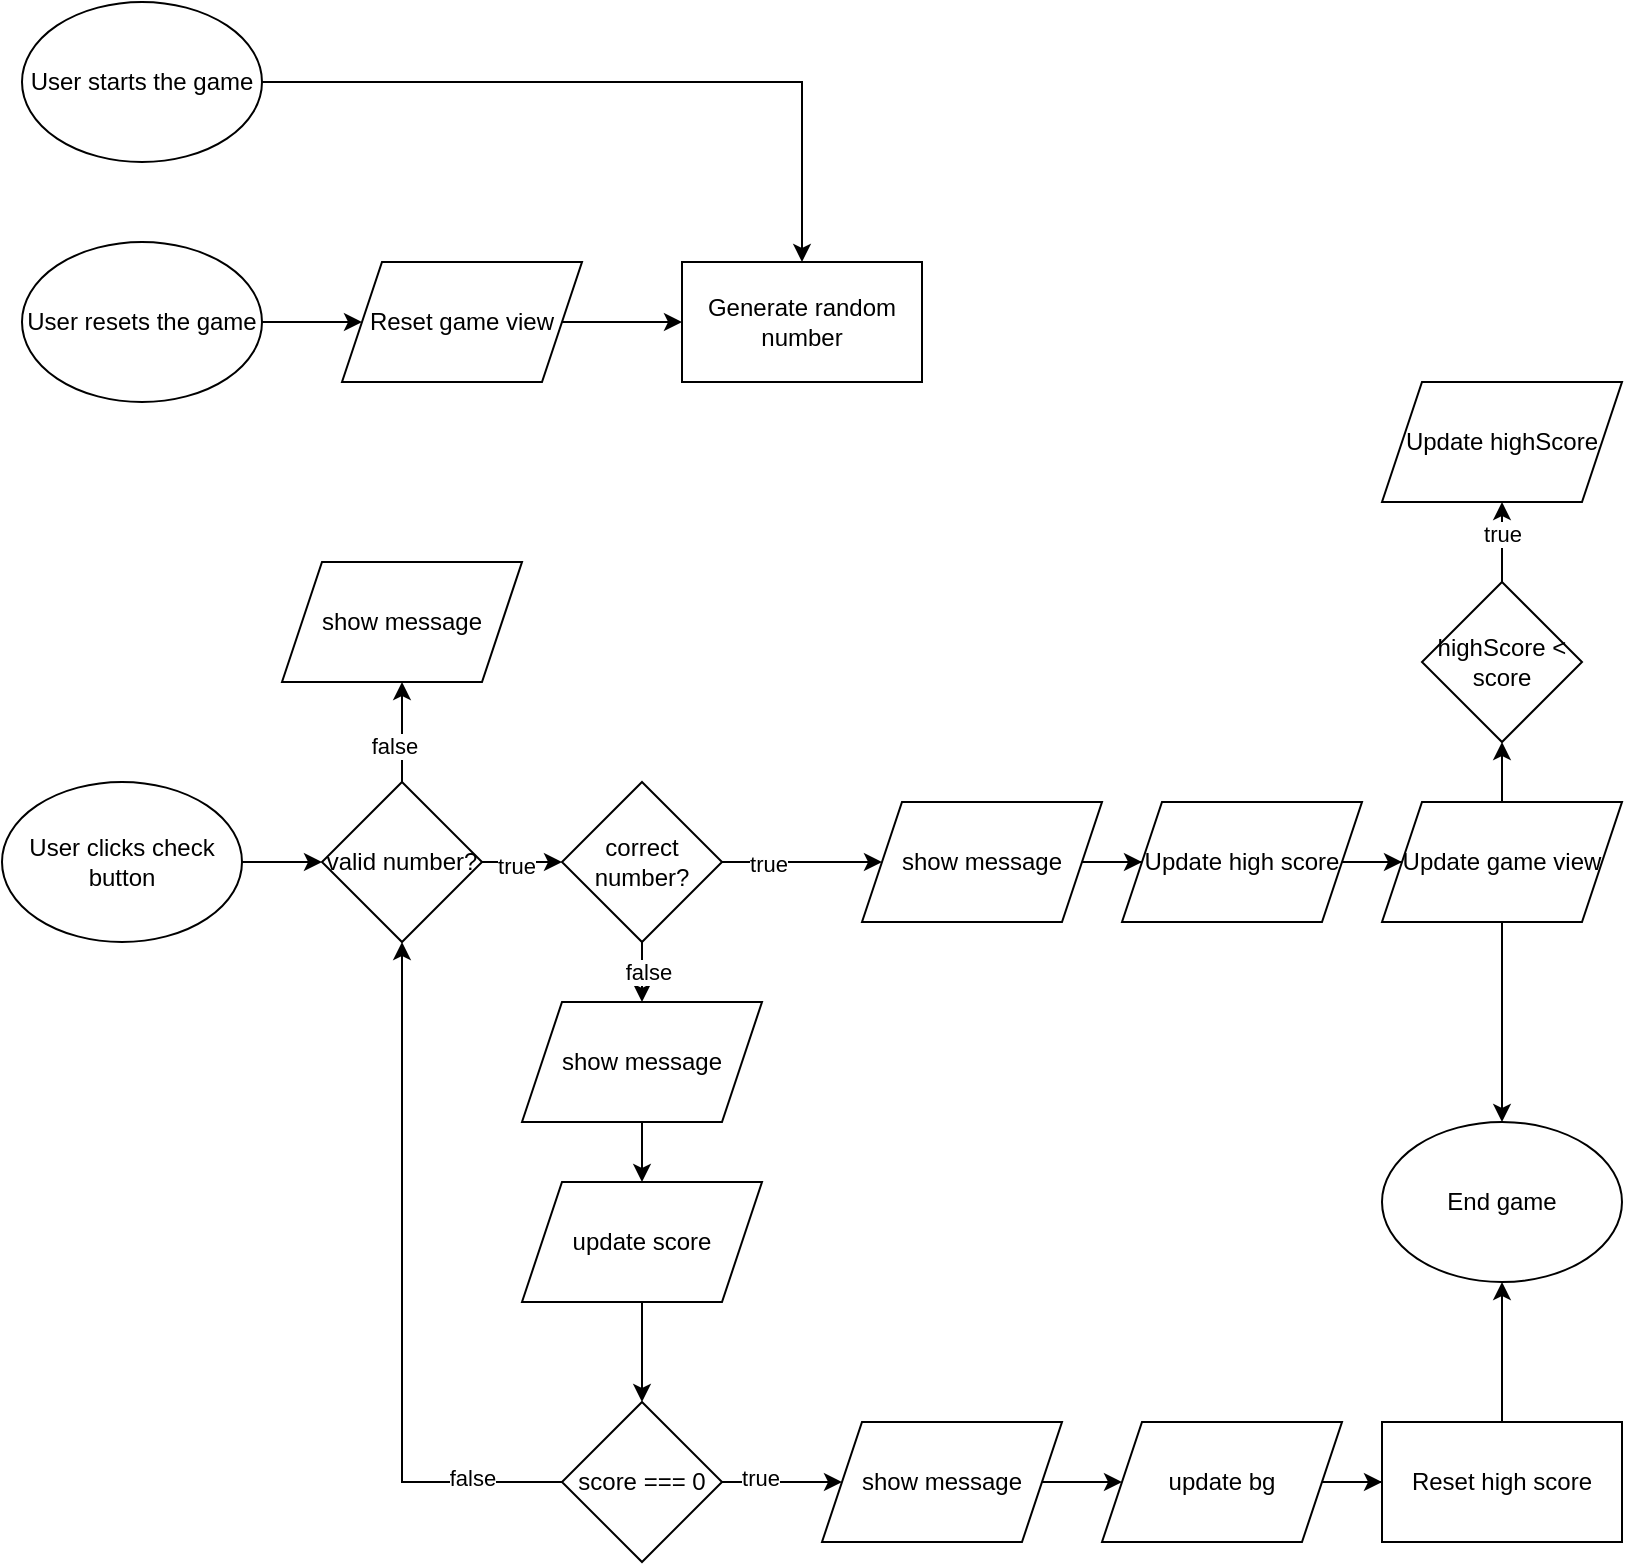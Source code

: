 <mxfile version="24.7.8">
  <diagram name="Page-1" id="ry-0UrD9oOxQ1N0eQPwg">
    <mxGraphModel dx="1032" dy="501" grid="1" gridSize="10" guides="1" tooltips="1" connect="1" arrows="1" fold="1" page="1" pageScale="1" pageWidth="850" pageHeight="1100" math="0" shadow="0">
      <root>
        <mxCell id="0" />
        <mxCell id="1" parent="0" />
        <mxCell id="RVpel039Ku4GZwq5dZyQ-8" style="edgeStyle=orthogonalEdgeStyle;rounded=0;orthogonalLoop=1;jettySize=auto;html=1;entryX=0.5;entryY=0;entryDx=0;entryDy=0;" edge="1" parent="1" source="RVpel039Ku4GZwq5dZyQ-1" target="RVpel039Ku4GZwq5dZyQ-6">
          <mxGeometry relative="1" as="geometry" />
        </mxCell>
        <mxCell id="RVpel039Ku4GZwq5dZyQ-1" value="User starts the game" style="ellipse;whiteSpace=wrap;html=1;" vertex="1" parent="1">
          <mxGeometry x="20" y="30" width="120" height="80" as="geometry" />
        </mxCell>
        <mxCell id="RVpel039Ku4GZwq5dZyQ-5" style="edgeStyle=orthogonalEdgeStyle;rounded=0;orthogonalLoop=1;jettySize=auto;html=1;entryX=0;entryY=0.5;entryDx=0;entryDy=0;" edge="1" parent="1" source="RVpel039Ku4GZwq5dZyQ-2" target="RVpel039Ku4GZwq5dZyQ-4">
          <mxGeometry relative="1" as="geometry" />
        </mxCell>
        <mxCell id="RVpel039Ku4GZwq5dZyQ-2" value="User resets the game" style="ellipse;whiteSpace=wrap;html=1;" vertex="1" parent="1">
          <mxGeometry x="20" y="150" width="120" height="80" as="geometry" />
        </mxCell>
        <mxCell id="RVpel039Ku4GZwq5dZyQ-14" value="" style="edgeStyle=orthogonalEdgeStyle;rounded=0;orthogonalLoop=1;jettySize=auto;html=1;" edge="1" parent="1" source="RVpel039Ku4GZwq5dZyQ-3" target="RVpel039Ku4GZwq5dZyQ-13">
          <mxGeometry relative="1" as="geometry" />
        </mxCell>
        <mxCell id="RVpel039Ku4GZwq5dZyQ-3" value="User clicks check button" style="ellipse;whiteSpace=wrap;html=1;" vertex="1" parent="1">
          <mxGeometry x="10" y="420" width="120" height="80" as="geometry" />
        </mxCell>
        <mxCell id="RVpel039Ku4GZwq5dZyQ-7" value="" style="edgeStyle=orthogonalEdgeStyle;rounded=0;orthogonalLoop=1;jettySize=auto;html=1;" edge="1" parent="1" source="RVpel039Ku4GZwq5dZyQ-4" target="RVpel039Ku4GZwq5dZyQ-6">
          <mxGeometry relative="1" as="geometry" />
        </mxCell>
        <mxCell id="RVpel039Ku4GZwq5dZyQ-4" value="Reset game view" style="shape=parallelogram;perimeter=parallelogramPerimeter;whiteSpace=wrap;html=1;fixedSize=1;" vertex="1" parent="1">
          <mxGeometry x="180" y="160" width="120" height="60" as="geometry" />
        </mxCell>
        <mxCell id="RVpel039Ku4GZwq5dZyQ-6" value="Generate random number" style="whiteSpace=wrap;html=1;" vertex="1" parent="1">
          <mxGeometry x="350" y="160" width="120" height="60" as="geometry" />
        </mxCell>
        <mxCell id="RVpel039Ku4GZwq5dZyQ-16" style="edgeStyle=orthogonalEdgeStyle;rounded=0;orthogonalLoop=1;jettySize=auto;html=1;" edge="1" parent="1" source="RVpel039Ku4GZwq5dZyQ-13" target="RVpel039Ku4GZwq5dZyQ-15">
          <mxGeometry relative="1" as="geometry" />
        </mxCell>
        <mxCell id="RVpel039Ku4GZwq5dZyQ-17" value="false" style="edgeLabel;html=1;align=center;verticalAlign=middle;resizable=0;points=[];" vertex="1" connectable="0" parent="RVpel039Ku4GZwq5dZyQ-16">
          <mxGeometry x="-0.257" y="4" relative="1" as="geometry">
            <mxPoint as="offset" />
          </mxGeometry>
        </mxCell>
        <mxCell id="RVpel039Ku4GZwq5dZyQ-60" value="" style="edgeStyle=orthogonalEdgeStyle;rounded=0;orthogonalLoop=1;jettySize=auto;html=1;" edge="1" parent="1" source="RVpel039Ku4GZwq5dZyQ-13" target="RVpel039Ku4GZwq5dZyQ-59">
          <mxGeometry relative="1" as="geometry" />
        </mxCell>
        <mxCell id="RVpel039Ku4GZwq5dZyQ-112" value="true" style="edgeLabel;html=1;align=center;verticalAlign=middle;resizable=0;points=[];" vertex="1" connectable="0" parent="RVpel039Ku4GZwq5dZyQ-60">
          <mxGeometry x="-0.178" y="-2" relative="1" as="geometry">
            <mxPoint as="offset" />
          </mxGeometry>
        </mxCell>
        <mxCell id="RVpel039Ku4GZwq5dZyQ-13" value="valid number?" style="rhombus;whiteSpace=wrap;html=1;" vertex="1" parent="1">
          <mxGeometry x="170" y="420" width="80" height="80" as="geometry" />
        </mxCell>
        <mxCell id="RVpel039Ku4GZwq5dZyQ-15" value="show message" style="shape=parallelogram;perimeter=parallelogramPerimeter;whiteSpace=wrap;html=1;fixedSize=1;" vertex="1" parent="1">
          <mxGeometry x="150" y="310" width="120" height="60" as="geometry" />
        </mxCell>
        <mxCell id="RVpel039Ku4GZwq5dZyQ-111" style="edgeStyle=orthogonalEdgeStyle;rounded=0;orthogonalLoop=1;jettySize=auto;html=1;entryX=0;entryY=0.5;entryDx=0;entryDy=0;" edge="1" parent="1" source="RVpel039Ku4GZwq5dZyQ-38" target="RVpel039Ku4GZwq5dZyQ-50">
          <mxGeometry relative="1" as="geometry" />
        </mxCell>
        <mxCell id="RVpel039Ku4GZwq5dZyQ-38" value="show message" style="shape=parallelogram;perimeter=parallelogramPerimeter;whiteSpace=wrap;html=1;fixedSize=1;" vertex="1" parent="1">
          <mxGeometry x="440" y="430" width="120" height="60" as="geometry" />
        </mxCell>
        <mxCell id="RVpel039Ku4GZwq5dZyQ-109" value="" style="edgeStyle=orthogonalEdgeStyle;rounded=0;orthogonalLoop=1;jettySize=auto;html=1;" edge="1" parent="1" source="RVpel039Ku4GZwq5dZyQ-50" target="RVpel039Ku4GZwq5dZyQ-108">
          <mxGeometry relative="1" as="geometry" />
        </mxCell>
        <mxCell id="RVpel039Ku4GZwq5dZyQ-50" value="Update high score" style="shape=parallelogram;perimeter=parallelogramPerimeter;whiteSpace=wrap;html=1;fixedSize=1;" vertex="1" parent="1">
          <mxGeometry x="570" y="430" width="120" height="60" as="geometry" />
        </mxCell>
        <mxCell id="RVpel039Ku4GZwq5dZyQ-61" style="edgeStyle=orthogonalEdgeStyle;rounded=0;orthogonalLoop=1;jettySize=auto;html=1;" edge="1" parent="1" source="RVpel039Ku4GZwq5dZyQ-59" target="RVpel039Ku4GZwq5dZyQ-38">
          <mxGeometry relative="1" as="geometry" />
        </mxCell>
        <mxCell id="RVpel039Ku4GZwq5dZyQ-65" value="true" style="edgeLabel;html=1;align=center;verticalAlign=middle;resizable=0;points=[];" vertex="1" connectable="0" parent="RVpel039Ku4GZwq5dZyQ-61">
          <mxGeometry x="-0.422" y="-1" relative="1" as="geometry">
            <mxPoint as="offset" />
          </mxGeometry>
        </mxCell>
        <mxCell id="RVpel039Ku4GZwq5dZyQ-67" value="" style="edgeStyle=orthogonalEdgeStyle;rounded=0;orthogonalLoop=1;jettySize=auto;html=1;" edge="1" parent="1" source="RVpel039Ku4GZwq5dZyQ-59" target="RVpel039Ku4GZwq5dZyQ-66">
          <mxGeometry relative="1" as="geometry" />
        </mxCell>
        <mxCell id="RVpel039Ku4GZwq5dZyQ-68" value="false" style="edgeLabel;html=1;align=center;verticalAlign=middle;resizable=0;points=[];" vertex="1" connectable="0" parent="RVpel039Ku4GZwq5dZyQ-67">
          <mxGeometry x="0.392" y="3" relative="1" as="geometry">
            <mxPoint as="offset" />
          </mxGeometry>
        </mxCell>
        <mxCell id="RVpel039Ku4GZwq5dZyQ-59" value="correct number?" style="rhombus;whiteSpace=wrap;html=1;" vertex="1" parent="1">
          <mxGeometry x="290" y="420" width="80" height="80" as="geometry" />
        </mxCell>
        <mxCell id="RVpel039Ku4GZwq5dZyQ-70" value="" style="edgeStyle=orthogonalEdgeStyle;rounded=0;orthogonalLoop=1;jettySize=auto;html=1;" edge="1" parent="1" source="RVpel039Ku4GZwq5dZyQ-66" target="RVpel039Ku4GZwq5dZyQ-69">
          <mxGeometry relative="1" as="geometry" />
        </mxCell>
        <mxCell id="RVpel039Ku4GZwq5dZyQ-66" value="show message" style="shape=parallelogram;perimeter=parallelogramPerimeter;whiteSpace=wrap;html=1;fixedSize=1;" vertex="1" parent="1">
          <mxGeometry x="270" y="530" width="120" height="60" as="geometry" />
        </mxCell>
        <mxCell id="RVpel039Ku4GZwq5dZyQ-74" value="" style="edgeStyle=orthogonalEdgeStyle;rounded=0;orthogonalLoop=1;jettySize=auto;html=1;" edge="1" parent="1" source="RVpel039Ku4GZwq5dZyQ-69" target="RVpel039Ku4GZwq5dZyQ-73">
          <mxGeometry relative="1" as="geometry" />
        </mxCell>
        <mxCell id="RVpel039Ku4GZwq5dZyQ-69" value="update score" style="shape=parallelogram;perimeter=parallelogramPerimeter;whiteSpace=wrap;html=1;fixedSize=1;" vertex="1" parent="1">
          <mxGeometry x="270" y="620" width="120" height="60" as="geometry" />
        </mxCell>
        <mxCell id="RVpel039Ku4GZwq5dZyQ-83" value="" style="edgeStyle=orthogonalEdgeStyle;rounded=0;orthogonalLoop=1;jettySize=auto;html=1;" edge="1" parent="1" source="RVpel039Ku4GZwq5dZyQ-73" target="RVpel039Ku4GZwq5dZyQ-82">
          <mxGeometry relative="1" as="geometry" />
        </mxCell>
        <mxCell id="RVpel039Ku4GZwq5dZyQ-86" value="true" style="edgeLabel;html=1;align=center;verticalAlign=middle;resizable=0;points=[];" vertex="1" connectable="0" parent="RVpel039Ku4GZwq5dZyQ-83">
          <mxGeometry x="-0.385" y="2" relative="1" as="geometry">
            <mxPoint as="offset" />
          </mxGeometry>
        </mxCell>
        <mxCell id="RVpel039Ku4GZwq5dZyQ-106" style="edgeStyle=orthogonalEdgeStyle;rounded=0;orthogonalLoop=1;jettySize=auto;html=1;entryX=0.5;entryY=1;entryDx=0;entryDy=0;" edge="1" parent="1" source="RVpel039Ku4GZwq5dZyQ-73" target="RVpel039Ku4GZwq5dZyQ-13">
          <mxGeometry relative="1" as="geometry" />
        </mxCell>
        <mxCell id="RVpel039Ku4GZwq5dZyQ-107" value="false" style="edgeLabel;html=1;align=center;verticalAlign=middle;resizable=0;points=[];" vertex="1" connectable="0" parent="RVpel039Ku4GZwq5dZyQ-106">
          <mxGeometry x="-0.74" y="-2" relative="1" as="geometry">
            <mxPoint as="offset" />
          </mxGeometry>
        </mxCell>
        <mxCell id="RVpel039Ku4GZwq5dZyQ-73" value="score === 0" style="rhombus;whiteSpace=wrap;html=1;" vertex="1" parent="1">
          <mxGeometry x="290" y="730" width="80" height="80" as="geometry" />
        </mxCell>
        <mxCell id="RVpel039Ku4GZwq5dZyQ-85" value="" style="edgeStyle=orthogonalEdgeStyle;rounded=0;orthogonalLoop=1;jettySize=auto;html=1;" edge="1" parent="1" source="RVpel039Ku4GZwq5dZyQ-82" target="RVpel039Ku4GZwq5dZyQ-84">
          <mxGeometry relative="1" as="geometry" />
        </mxCell>
        <mxCell id="RVpel039Ku4GZwq5dZyQ-82" value="show message" style="shape=parallelogram;perimeter=parallelogramPerimeter;whiteSpace=wrap;html=1;fixedSize=1;" vertex="1" parent="1">
          <mxGeometry x="420" y="740" width="120" height="60" as="geometry" />
        </mxCell>
        <mxCell id="RVpel039Ku4GZwq5dZyQ-90" value="" style="edgeStyle=orthogonalEdgeStyle;rounded=0;orthogonalLoop=1;jettySize=auto;html=1;" edge="1" parent="1" source="RVpel039Ku4GZwq5dZyQ-84" target="RVpel039Ku4GZwq5dZyQ-89">
          <mxGeometry relative="1" as="geometry" />
        </mxCell>
        <mxCell id="RVpel039Ku4GZwq5dZyQ-84" value="update bg" style="shape=parallelogram;perimeter=parallelogramPerimeter;whiteSpace=wrap;html=1;fixedSize=1;" vertex="1" parent="1">
          <mxGeometry x="560" y="740" width="120" height="60" as="geometry" />
        </mxCell>
        <mxCell id="RVpel039Ku4GZwq5dZyQ-87" value="End game" style="ellipse;whiteSpace=wrap;html=1;" vertex="1" parent="1">
          <mxGeometry x="700" y="590" width="120" height="80" as="geometry" />
        </mxCell>
        <mxCell id="RVpel039Ku4GZwq5dZyQ-91" style="edgeStyle=orthogonalEdgeStyle;rounded=0;orthogonalLoop=1;jettySize=auto;html=1;" edge="1" parent="1" source="RVpel039Ku4GZwq5dZyQ-89" target="RVpel039Ku4GZwq5dZyQ-87">
          <mxGeometry relative="1" as="geometry" />
        </mxCell>
        <mxCell id="RVpel039Ku4GZwq5dZyQ-89" value="Reset high score" style="whiteSpace=wrap;html=1;" vertex="1" parent="1">
          <mxGeometry x="700" y="740" width="120" height="60" as="geometry" />
        </mxCell>
        <mxCell id="RVpel039Ku4GZwq5dZyQ-120" style="edgeStyle=orthogonalEdgeStyle;rounded=0;orthogonalLoop=1;jettySize=auto;html=1;exitX=0.5;exitY=0;exitDx=0;exitDy=0;entryX=0.5;entryY=1;entryDx=0;entryDy=0;" edge="1" parent="1" source="RVpel039Ku4GZwq5dZyQ-108" target="RVpel039Ku4GZwq5dZyQ-117">
          <mxGeometry relative="1" as="geometry" />
        </mxCell>
        <mxCell id="RVpel039Ku4GZwq5dZyQ-121" style="edgeStyle=orthogonalEdgeStyle;rounded=0;orthogonalLoop=1;jettySize=auto;html=1;entryX=0.5;entryY=0;entryDx=0;entryDy=0;" edge="1" parent="1" source="RVpel039Ku4GZwq5dZyQ-108" target="RVpel039Ku4GZwq5dZyQ-87">
          <mxGeometry relative="1" as="geometry" />
        </mxCell>
        <mxCell id="RVpel039Ku4GZwq5dZyQ-108" value="Update game view" style="shape=parallelogram;perimeter=parallelogramPerimeter;whiteSpace=wrap;html=1;fixedSize=1;" vertex="1" parent="1">
          <mxGeometry x="700" y="430" width="120" height="60" as="geometry" />
        </mxCell>
        <mxCell id="RVpel039Ku4GZwq5dZyQ-123" value="" style="edgeStyle=orthogonalEdgeStyle;rounded=0;orthogonalLoop=1;jettySize=auto;html=1;" edge="1" parent="1" source="RVpel039Ku4GZwq5dZyQ-117" target="RVpel039Ku4GZwq5dZyQ-122">
          <mxGeometry relative="1" as="geometry" />
        </mxCell>
        <mxCell id="RVpel039Ku4GZwq5dZyQ-124" value="true" style="edgeLabel;html=1;align=center;verticalAlign=middle;resizable=0;points=[];" vertex="1" connectable="0" parent="RVpel039Ku4GZwq5dZyQ-123">
          <mxGeometry x="0.231" relative="1" as="geometry">
            <mxPoint as="offset" />
          </mxGeometry>
        </mxCell>
        <mxCell id="RVpel039Ku4GZwq5dZyQ-117" value="highScore &amp;lt; score" style="rhombus;whiteSpace=wrap;html=1;" vertex="1" parent="1">
          <mxGeometry x="720" y="320" width="80" height="80" as="geometry" />
        </mxCell>
        <mxCell id="RVpel039Ku4GZwq5dZyQ-122" value="Update highScore" style="shape=parallelogram;perimeter=parallelogramPerimeter;whiteSpace=wrap;html=1;fixedSize=1;" vertex="1" parent="1">
          <mxGeometry x="700" y="220" width="120" height="60" as="geometry" />
        </mxCell>
      </root>
    </mxGraphModel>
  </diagram>
</mxfile>
